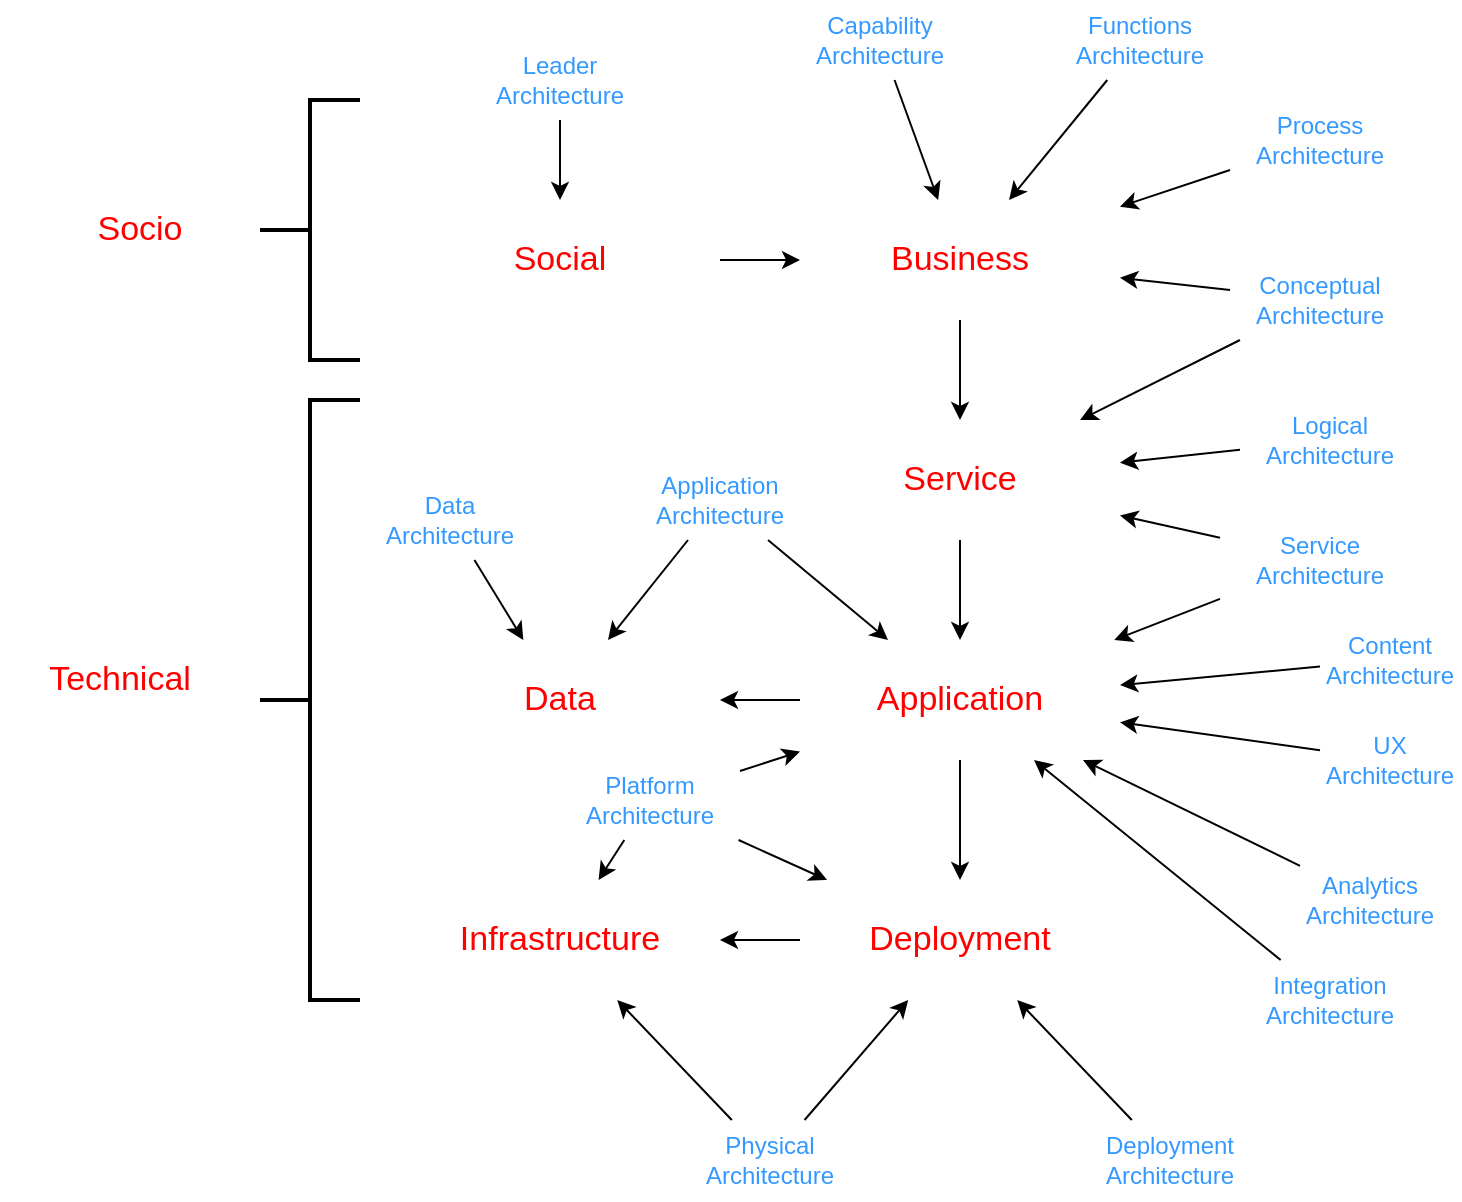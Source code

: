 <mxfile version="13.4.5" type="github">
  <diagram id="tDexnIdAGHxaPguGXfzg" name="Page-1">
    <mxGraphModel dx="2920" dy="1116" grid="1" gridSize="10" guides="1" tooltips="1" connect="1" arrows="1" fold="1" page="1" pageScale="1" pageWidth="850" pageHeight="1100" math="0" shadow="0">
      <root>
        <mxCell id="0" />
        <mxCell id="1" parent="0" />
        <mxCell id="Xrh_TDVLf6Zs7WdqE0Q8-1" style="edgeStyle=orthogonalEdgeStyle;rounded=0;orthogonalLoop=1;jettySize=auto;html=1;fontSize=17;fontColor=#FF0000;" edge="1" parent="1" source="Xrh_TDVLf6Zs7WdqE0Q8-2" target="Xrh_TDVLf6Zs7WdqE0Q8-5">
          <mxGeometry relative="1" as="geometry" />
        </mxCell>
        <mxCell id="Xrh_TDVLf6Zs7WdqE0Q8-2" value="Service" style="text;html=1;strokeColor=none;fillColor=none;align=center;verticalAlign=middle;whiteSpace=wrap;rounded=0;fontSize=17;fontColor=#FF0000;" vertex="1" parent="1">
          <mxGeometry x="-1200" y="270" width="160" height="60" as="geometry" />
        </mxCell>
        <mxCell id="Xrh_TDVLf6Zs7WdqE0Q8-3" style="edgeStyle=orthogonalEdgeStyle;rounded=0;orthogonalLoop=1;jettySize=auto;html=1;fontSize=17;fontColor=#FF0000;" edge="1" parent="1" source="Xrh_TDVLf6Zs7WdqE0Q8-5" target="Xrh_TDVLf6Zs7WdqE0Q8-9">
          <mxGeometry relative="1" as="geometry" />
        </mxCell>
        <mxCell id="Xrh_TDVLf6Zs7WdqE0Q8-4" style="edgeStyle=orthogonalEdgeStyle;rounded=0;orthogonalLoop=1;jettySize=auto;html=1;fontSize=17;fontColor=#FF0000;" edge="1" parent="1" source="Xrh_TDVLf6Zs7WdqE0Q8-5" target="Xrh_TDVLf6Zs7WdqE0Q8-7">
          <mxGeometry relative="1" as="geometry" />
        </mxCell>
        <mxCell id="Xrh_TDVLf6Zs7WdqE0Q8-5" value="Application" style="text;html=1;strokeColor=none;fillColor=none;align=center;verticalAlign=middle;whiteSpace=wrap;rounded=0;fontSize=17;fontColor=#FF0000;" vertex="1" parent="1">
          <mxGeometry x="-1200" y="380" width="160" height="60" as="geometry" />
        </mxCell>
        <mxCell id="Xrh_TDVLf6Zs7WdqE0Q8-6" style="edgeStyle=orthogonalEdgeStyle;rounded=0;orthogonalLoop=1;jettySize=auto;html=1;fontSize=17;fontColor=#FF0000;" edge="1" parent="1" source="Xrh_TDVLf6Zs7WdqE0Q8-7" target="Xrh_TDVLf6Zs7WdqE0Q8-8">
          <mxGeometry relative="1" as="geometry" />
        </mxCell>
        <mxCell id="Xrh_TDVLf6Zs7WdqE0Q8-7" value="Deployment" style="text;html=1;strokeColor=none;fillColor=none;align=center;verticalAlign=middle;whiteSpace=wrap;rounded=0;fontSize=17;fontColor=#FF0000;" vertex="1" parent="1">
          <mxGeometry x="-1200" y="500" width="160" height="60" as="geometry" />
        </mxCell>
        <mxCell id="Xrh_TDVLf6Zs7WdqE0Q8-8" value="Infrastructure" style="text;html=1;strokeColor=none;fillColor=none;align=center;verticalAlign=middle;whiteSpace=wrap;rounded=0;fontSize=17;fontColor=#FF0000;" vertex="1" parent="1">
          <mxGeometry x="-1400" y="500" width="160" height="60" as="geometry" />
        </mxCell>
        <mxCell id="Xrh_TDVLf6Zs7WdqE0Q8-9" value="Data" style="text;html=1;strokeColor=none;fillColor=none;align=center;verticalAlign=middle;whiteSpace=wrap;rounded=0;fontSize=17;fontColor=#FF0000;" vertex="1" parent="1">
          <mxGeometry x="-1400" y="380" width="160" height="60" as="geometry" />
        </mxCell>
        <mxCell id="Xrh_TDVLf6Zs7WdqE0Q8-10" style="edgeStyle=orthogonalEdgeStyle;rounded=0;orthogonalLoop=1;jettySize=auto;html=1;fontSize=17;fontColor=#FF0000;" edge="1" parent="1" source="Xrh_TDVLf6Zs7WdqE0Q8-11" target="Xrh_TDVLf6Zs7WdqE0Q8-2">
          <mxGeometry relative="1" as="geometry" />
        </mxCell>
        <mxCell id="Xrh_TDVLf6Zs7WdqE0Q8-11" value="Business" style="text;html=1;strokeColor=none;fillColor=none;align=center;verticalAlign=middle;whiteSpace=wrap;rounded=0;fontSize=17;fontColor=#FF0000;" vertex="1" parent="1">
          <mxGeometry x="-1200" y="160" width="160" height="60" as="geometry" />
        </mxCell>
        <mxCell id="Xrh_TDVLf6Zs7WdqE0Q8-12" style="edgeStyle=orthogonalEdgeStyle;rounded=0;orthogonalLoop=1;jettySize=auto;html=1;fontSize=17;fontColor=#FF0000;" edge="1" parent="1" source="Xrh_TDVLf6Zs7WdqE0Q8-13" target="Xrh_TDVLf6Zs7WdqE0Q8-11">
          <mxGeometry relative="1" as="geometry" />
        </mxCell>
        <mxCell id="Xrh_TDVLf6Zs7WdqE0Q8-13" value="Social" style="text;html=1;strokeColor=none;fillColor=none;align=center;verticalAlign=middle;whiteSpace=wrap;rounded=0;fontSize=17;fontColor=#FF0000;" vertex="1" parent="1">
          <mxGeometry x="-1400" y="160" width="160" height="60" as="geometry" />
        </mxCell>
        <mxCell id="Xrh_TDVLf6Zs7WdqE0Q8-14" value="" style="strokeWidth=2;html=1;shape=mxgraph.flowchart.annotation_2;align=left;labelPosition=right;pointerEvents=1;fontSize=17;fontColor=#FF0000;" vertex="1" parent="1">
          <mxGeometry x="-1470" y="110" width="50" height="130" as="geometry" />
        </mxCell>
        <mxCell id="Xrh_TDVLf6Zs7WdqE0Q8-15" value="Socio" style="text;html=1;strokeColor=none;fillColor=none;align=center;verticalAlign=middle;whiteSpace=wrap;rounded=0;fontSize=17;fontColor=#FF0000;" vertex="1" parent="1">
          <mxGeometry x="-1590" y="145" width="120" height="60" as="geometry" />
        </mxCell>
        <mxCell id="Xrh_TDVLf6Zs7WdqE0Q8-16" value="" style="strokeWidth=2;html=1;shape=mxgraph.flowchart.annotation_2;align=left;labelPosition=right;pointerEvents=1;fontSize=17;fontColor=#FF0000;" vertex="1" parent="1">
          <mxGeometry x="-1470" y="260" width="50" height="300" as="geometry" />
        </mxCell>
        <mxCell id="Xrh_TDVLf6Zs7WdqE0Q8-17" value="Technical" style="text;html=1;strokeColor=none;fillColor=none;align=center;verticalAlign=middle;whiteSpace=wrap;rounded=0;fontSize=17;fontColor=#FF0000;" vertex="1" parent="1">
          <mxGeometry x="-1600" y="370" width="120" height="60" as="geometry" />
        </mxCell>
        <mxCell id="Xrh_TDVLf6Zs7WdqE0Q8-18" style="rounded=0;orthogonalLoop=1;jettySize=auto;html=1;fontSize=17;fontColor=#FF0000;" edge="1" parent="1" source="Xrh_TDVLf6Zs7WdqE0Q8-31" target="Xrh_TDVLf6Zs7WdqE0Q8-2">
          <mxGeometry relative="1" as="geometry">
            <mxPoint x="-1010" y="260.278" as="sourcePoint" />
          </mxGeometry>
        </mxCell>
        <mxCell id="Xrh_TDVLf6Zs7WdqE0Q8-19" style="edgeStyle=none;rounded=0;orthogonalLoop=1;jettySize=auto;html=1;fontSize=17;fontColor=#FF0000;" edge="1" parent="1" source="Xrh_TDVLf6Zs7WdqE0Q8-21" target="Xrh_TDVLf6Zs7WdqE0Q8-7">
          <mxGeometry relative="1" as="geometry" />
        </mxCell>
        <mxCell id="Xrh_TDVLf6Zs7WdqE0Q8-20" style="edgeStyle=none;rounded=0;orthogonalLoop=1;jettySize=auto;html=1;fontSize=17;fontColor=#FF0000;" edge="1" parent="1" source="Xrh_TDVLf6Zs7WdqE0Q8-21" target="Xrh_TDVLf6Zs7WdqE0Q8-8">
          <mxGeometry relative="1" as="geometry" />
        </mxCell>
        <mxCell id="Xrh_TDVLf6Zs7WdqE0Q8-21" value="Physical Architecture" style="text;html=1;strokeColor=none;fillColor=none;align=center;verticalAlign=middle;whiteSpace=wrap;rounded=0;fontColor=#3399FF;" vertex="1" parent="1">
          <mxGeometry x="-1260" y="620" width="90" height="40" as="geometry" />
        </mxCell>
        <mxCell id="Xrh_TDVLf6Zs7WdqE0Q8-22" style="edgeStyle=none;rounded=0;orthogonalLoop=1;jettySize=auto;html=1;fontSize=17;fontColor=#FF0000;" edge="1" parent="1" source="Xrh_TDVLf6Zs7WdqE0Q8-32" target="Xrh_TDVLf6Zs7WdqE0Q8-5">
          <mxGeometry relative="1" as="geometry">
            <mxPoint x="-1232" y="340" as="sourcePoint" />
          </mxGeometry>
        </mxCell>
        <mxCell id="Xrh_TDVLf6Zs7WdqE0Q8-23" style="edgeStyle=none;rounded=0;orthogonalLoop=1;jettySize=auto;html=1;fontSize=17;fontColor=#FF0000;" edge="1" parent="1" source="Xrh_TDVLf6Zs7WdqE0Q8-32" target="Xrh_TDVLf6Zs7WdqE0Q8-9">
          <mxGeometry relative="1" as="geometry">
            <mxPoint x="-1292" y="340" as="sourcePoint" />
          </mxGeometry>
        </mxCell>
        <mxCell id="Xrh_TDVLf6Zs7WdqE0Q8-24" style="edgeStyle=none;rounded=0;orthogonalLoop=1;jettySize=auto;html=1;fontSize=17;fontColor=#FF0000;" edge="1" parent="1" source="Xrh_TDVLf6Zs7WdqE0Q8-30" target="Xrh_TDVLf6Zs7WdqE0Q8-2">
          <mxGeometry relative="1" as="geometry">
            <mxPoint x="-1020" y="305.882" as="sourcePoint" />
          </mxGeometry>
        </mxCell>
        <mxCell id="Xrh_TDVLf6Zs7WdqE0Q8-25" style="edgeStyle=none;rounded=0;orthogonalLoop=1;jettySize=auto;html=1;fontSize=17;fontColor=#FF0000;" edge="1" parent="1" source="Xrh_TDVLf6Zs7WdqE0Q8-30" target="Xrh_TDVLf6Zs7WdqE0Q8-5">
          <mxGeometry relative="1" as="geometry">
            <mxPoint x="-1001" y="340" as="sourcePoint" />
          </mxGeometry>
        </mxCell>
        <mxCell id="Xrh_TDVLf6Zs7WdqE0Q8-26" style="edgeStyle=none;rounded=0;orthogonalLoop=1;jettySize=auto;html=1;fontSize=17;fontColor=#3399FF;" edge="1" parent="1" source="Xrh_TDVLf6Zs7WdqE0Q8-29" target="Xrh_TDVLf6Zs7WdqE0Q8-5">
          <mxGeometry relative="1" as="geometry" />
        </mxCell>
        <mxCell id="Xrh_TDVLf6Zs7WdqE0Q8-27" style="edgeStyle=none;rounded=0;orthogonalLoop=1;jettySize=auto;html=1;fontSize=17;fontColor=#3399FF;" edge="1" parent="1" source="Xrh_TDVLf6Zs7WdqE0Q8-29" target="Xrh_TDVLf6Zs7WdqE0Q8-7">
          <mxGeometry relative="1" as="geometry" />
        </mxCell>
        <mxCell id="Xrh_TDVLf6Zs7WdqE0Q8-28" style="edgeStyle=none;rounded=0;orthogonalLoop=1;jettySize=auto;html=1;fontSize=17;fontColor=#3399FF;" edge="1" parent="1" source="Xrh_TDVLf6Zs7WdqE0Q8-29" target="Xrh_TDVLf6Zs7WdqE0Q8-8">
          <mxGeometry relative="1" as="geometry" />
        </mxCell>
        <mxCell id="Xrh_TDVLf6Zs7WdqE0Q8-29" value="Platform Architecture" style="text;html=1;strokeColor=none;fillColor=none;align=center;verticalAlign=middle;whiteSpace=wrap;rounded=0;fontColor=#3399FF;" vertex="1" parent="1">
          <mxGeometry x="-1320" y="440" width="90" height="40" as="geometry" />
        </mxCell>
        <mxCell id="Xrh_TDVLf6Zs7WdqE0Q8-30" value="Service Architecture" style="text;html=1;strokeColor=none;fillColor=none;align=center;verticalAlign=middle;whiteSpace=wrap;rounded=0;fontColor=#3399FF;" vertex="1" parent="1">
          <mxGeometry x="-990" y="320" width="100" height="40" as="geometry" />
        </mxCell>
        <mxCell id="Xrh_TDVLf6Zs7WdqE0Q8-31" value="Logical Architecture" style="text;html=1;strokeColor=none;fillColor=none;align=center;verticalAlign=middle;whiteSpace=wrap;rounded=0;fontColor=#3399FF;" vertex="1" parent="1">
          <mxGeometry x="-980" y="260" width="90" height="40" as="geometry" />
        </mxCell>
        <mxCell id="Xrh_TDVLf6Zs7WdqE0Q8-32" value="Application Architecture" style="text;html=1;strokeColor=none;fillColor=none;align=center;verticalAlign=middle;whiteSpace=wrap;rounded=0;fontColor=#3399FF;" vertex="1" parent="1">
          <mxGeometry x="-1275" y="290" width="70" height="40" as="geometry" />
        </mxCell>
        <mxCell id="Xrh_TDVLf6Zs7WdqE0Q8-33" style="edgeStyle=none;rounded=0;orthogonalLoop=1;jettySize=auto;html=1;fontSize=17;fontColor=#3399FF;" edge="1" parent="1" source="Xrh_TDVLf6Zs7WdqE0Q8-34" target="Xrh_TDVLf6Zs7WdqE0Q8-9">
          <mxGeometry relative="1" as="geometry" />
        </mxCell>
        <mxCell id="Xrh_TDVLf6Zs7WdqE0Q8-34" value="Data Architecture" style="text;html=1;strokeColor=none;fillColor=none;align=center;verticalAlign=middle;whiteSpace=wrap;rounded=0;fontColor=#3399FF;" vertex="1" parent="1">
          <mxGeometry x="-1420" y="300" width="90" height="40" as="geometry" />
        </mxCell>
        <mxCell id="Xrh_TDVLf6Zs7WdqE0Q8-35" style="edgeStyle=none;rounded=0;orthogonalLoop=1;jettySize=auto;html=1;fontSize=17;fontColor=#3399FF;" edge="1" parent="1" source="Xrh_TDVLf6Zs7WdqE0Q8-36" target="Xrh_TDVLf6Zs7WdqE0Q8-5">
          <mxGeometry relative="1" as="geometry" />
        </mxCell>
        <mxCell id="Xrh_TDVLf6Zs7WdqE0Q8-36" value="UX Architecture" style="text;html=1;strokeColor=none;fillColor=none;align=center;verticalAlign=middle;whiteSpace=wrap;rounded=0;fontColor=#3399FF;" vertex="1" parent="1">
          <mxGeometry x="-940" y="420" width="70" height="40" as="geometry" />
        </mxCell>
        <mxCell id="Xrh_TDVLf6Zs7WdqE0Q8-37" style="edgeStyle=none;rounded=0;orthogonalLoop=1;jettySize=auto;html=1;fontSize=17;fontColor=#3399FF;" edge="1" parent="1" source="Xrh_TDVLf6Zs7WdqE0Q8-38" target="Xrh_TDVLf6Zs7WdqE0Q8-11">
          <mxGeometry relative="1" as="geometry" />
        </mxCell>
        <mxCell id="Xrh_TDVLf6Zs7WdqE0Q8-38" value="Capability Architecture" style="text;html=1;strokeColor=none;fillColor=none;align=center;verticalAlign=middle;whiteSpace=wrap;rounded=0;fontColor=#3399FF;" vertex="1" parent="1">
          <mxGeometry x="-1205" y="60" width="90" height="40" as="geometry" />
        </mxCell>
        <mxCell id="Xrh_TDVLf6Zs7WdqE0Q8-39" style="edgeStyle=none;rounded=0;orthogonalLoop=1;jettySize=auto;html=1;fontSize=17;fontColor=#3399FF;" edge="1" parent="1" source="Xrh_TDVLf6Zs7WdqE0Q8-41" target="Xrh_TDVLf6Zs7WdqE0Q8-11">
          <mxGeometry relative="1" as="geometry" />
        </mxCell>
        <mxCell id="Xrh_TDVLf6Zs7WdqE0Q8-40" style="edgeStyle=none;rounded=0;orthogonalLoop=1;jettySize=auto;html=1;fontSize=17;fontColor=#3399FF;" edge="1" parent="1" source="Xrh_TDVLf6Zs7WdqE0Q8-41" target="Xrh_TDVLf6Zs7WdqE0Q8-2">
          <mxGeometry relative="1" as="geometry" />
        </mxCell>
        <mxCell id="Xrh_TDVLf6Zs7WdqE0Q8-41" value="Conceptual Architecture" style="text;html=1;strokeColor=none;fillColor=none;align=center;verticalAlign=middle;whiteSpace=wrap;rounded=0;fontColor=#3399FF;" vertex="1" parent="1">
          <mxGeometry x="-985" y="190" width="90" height="40" as="geometry" />
        </mxCell>
        <mxCell id="Xrh_TDVLf6Zs7WdqE0Q8-42" style="edgeStyle=none;rounded=0;orthogonalLoop=1;jettySize=auto;html=1;fontSize=17;fontColor=#3399FF;" edge="1" parent="1" source="Xrh_TDVLf6Zs7WdqE0Q8-43" target="Xrh_TDVLf6Zs7WdqE0Q8-5">
          <mxGeometry relative="1" as="geometry" />
        </mxCell>
        <mxCell id="Xrh_TDVLf6Zs7WdqE0Q8-43" value="Analytics Architecture" style="text;html=1;strokeColor=none;fillColor=none;align=center;verticalAlign=middle;whiteSpace=wrap;rounded=0;fontColor=#3399FF;" vertex="1" parent="1">
          <mxGeometry x="-950" y="490" width="70" height="40" as="geometry" />
        </mxCell>
        <mxCell id="Xrh_TDVLf6Zs7WdqE0Q8-44" style="edgeStyle=none;rounded=0;orthogonalLoop=1;jettySize=auto;html=1;fontSize=17;fontColor=#3399FF;" edge="1" parent="1" source="Xrh_TDVLf6Zs7WdqE0Q8-45" target="Xrh_TDVLf6Zs7WdqE0Q8-5">
          <mxGeometry relative="1" as="geometry" />
        </mxCell>
        <mxCell id="Xrh_TDVLf6Zs7WdqE0Q8-45" value="Integration Architecture" style="text;html=1;strokeColor=none;fillColor=none;align=center;verticalAlign=middle;whiteSpace=wrap;rounded=0;fontColor=#3399FF;" vertex="1" parent="1">
          <mxGeometry x="-970" y="540" width="70" height="40" as="geometry" />
        </mxCell>
        <mxCell id="Xrh_TDVLf6Zs7WdqE0Q8-46" style="edgeStyle=none;rounded=0;orthogonalLoop=1;jettySize=auto;html=1;fontSize=17;fontColor=#3399FF;" edge="1" parent="1" source="Xrh_TDVLf6Zs7WdqE0Q8-47" target="Xrh_TDVLf6Zs7WdqE0Q8-7">
          <mxGeometry relative="1" as="geometry" />
        </mxCell>
        <mxCell id="Xrh_TDVLf6Zs7WdqE0Q8-47" value="Deployment Architecture" style="text;html=1;strokeColor=none;fillColor=none;align=center;verticalAlign=middle;whiteSpace=wrap;rounded=0;fontColor=#3399FF;" vertex="1" parent="1">
          <mxGeometry x="-1060" y="620" width="90" height="40" as="geometry" />
        </mxCell>
        <mxCell id="Xrh_TDVLf6Zs7WdqE0Q8-48" style="edgeStyle=none;rounded=0;orthogonalLoop=1;jettySize=auto;html=1;fontSize=17;fontColor=#3399FF;" edge="1" parent="1" source="Xrh_TDVLf6Zs7WdqE0Q8-49" target="Xrh_TDVLf6Zs7WdqE0Q8-5">
          <mxGeometry relative="1" as="geometry" />
        </mxCell>
        <mxCell id="Xrh_TDVLf6Zs7WdqE0Q8-49" value="Content Architecture" style="text;html=1;strokeColor=none;fillColor=none;align=center;verticalAlign=middle;whiteSpace=wrap;rounded=0;fontColor=#3399FF;" vertex="1" parent="1">
          <mxGeometry x="-940" y="370" width="70" height="40" as="geometry" />
        </mxCell>
        <mxCell id="Xrh_TDVLf6Zs7WdqE0Q8-50" style="edgeStyle=none;rounded=0;orthogonalLoop=1;jettySize=auto;html=1;fontSize=17;fontColor=#3399FF;" edge="1" parent="1" source="Xrh_TDVLf6Zs7WdqE0Q8-51" target="Xrh_TDVLf6Zs7WdqE0Q8-13">
          <mxGeometry relative="1" as="geometry" />
        </mxCell>
        <mxCell id="Xrh_TDVLf6Zs7WdqE0Q8-51" value="Leader Architecture" style="text;html=1;strokeColor=none;fillColor=none;align=center;verticalAlign=middle;whiteSpace=wrap;rounded=0;fontColor=#3399FF;" vertex="1" parent="1">
          <mxGeometry x="-1365" y="80" width="90" height="40" as="geometry" />
        </mxCell>
        <mxCell id="Xrh_TDVLf6Zs7WdqE0Q8-53" style="rounded=0;orthogonalLoop=1;jettySize=auto;html=1;" edge="1" parent="1" source="Xrh_TDVLf6Zs7WdqE0Q8-52" target="Xrh_TDVLf6Zs7WdqE0Q8-11">
          <mxGeometry relative="1" as="geometry" />
        </mxCell>
        <mxCell id="Xrh_TDVLf6Zs7WdqE0Q8-52" value="Process Architecture" style="text;html=1;strokeColor=none;fillColor=none;align=center;verticalAlign=middle;whiteSpace=wrap;rounded=0;fontColor=#3399FF;" vertex="1" parent="1">
          <mxGeometry x="-985" y="110" width="90" height="40" as="geometry" />
        </mxCell>
        <mxCell id="Xrh_TDVLf6Zs7WdqE0Q8-55" style="edgeStyle=none;rounded=0;orthogonalLoop=1;jettySize=auto;html=1;" edge="1" parent="1" source="Xrh_TDVLf6Zs7WdqE0Q8-54" target="Xrh_TDVLf6Zs7WdqE0Q8-11">
          <mxGeometry relative="1" as="geometry" />
        </mxCell>
        <mxCell id="Xrh_TDVLf6Zs7WdqE0Q8-54" value="Functions Architecture" style="text;html=1;strokeColor=none;fillColor=none;align=center;verticalAlign=middle;whiteSpace=wrap;rounded=0;fontColor=#3399FF;" vertex="1" parent="1">
          <mxGeometry x="-1075" y="60" width="90" height="40" as="geometry" />
        </mxCell>
      </root>
    </mxGraphModel>
  </diagram>
</mxfile>
